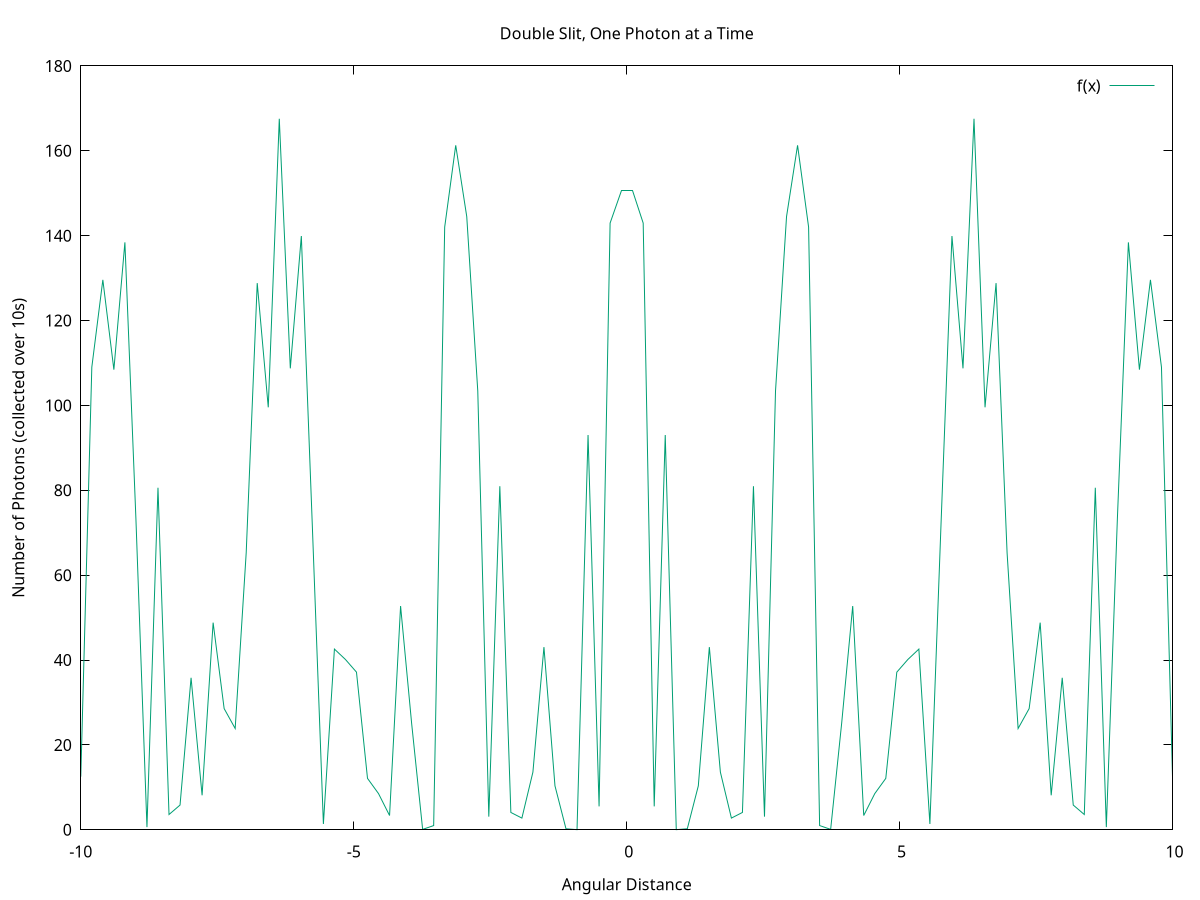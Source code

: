lambda = 670e-9
a = .0000004
d = .0002
A = 169
f(x) = A*((sin((pi*a/lambda)*sin(x))*lambda/(pi*a*sin(x)))**2)*(cos((pi*d/lambda)*sin(x)))**2
fit f(x) 'DSphoton2' using 1:3:4 via a,d
set xlabel 'Angular Distance'
set ylabel 'Number of Photons (collected over 10s)'
set title 'Double Slit, One Photon at a Time'
plot 'DSphoton2' using 1:3:2:4 with xyerror, f(x)
